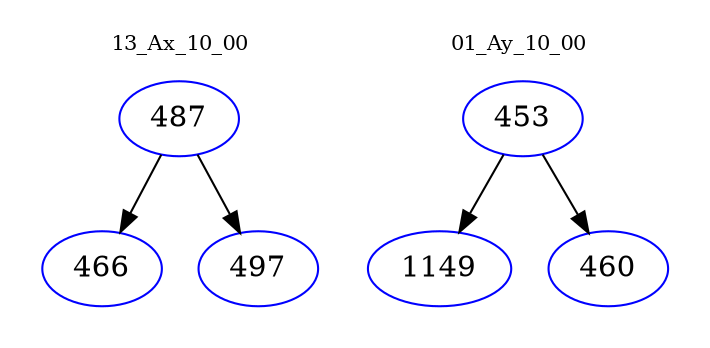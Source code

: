 digraph{
subgraph cluster_0 {
color = white
label = "13_Ax_10_00";
fontsize=10;
T0_487 [label="487", color="blue"]
T0_487 -> T0_466 [color="black"]
T0_466 [label="466", color="blue"]
T0_487 -> T0_497 [color="black"]
T0_497 [label="497", color="blue"]
}
subgraph cluster_1 {
color = white
label = "01_Ay_10_00";
fontsize=10;
T1_453 [label="453", color="blue"]
T1_453 -> T1_1149 [color="black"]
T1_1149 [label="1149", color="blue"]
T1_453 -> T1_460 [color="black"]
T1_460 [label="460", color="blue"]
}
}
